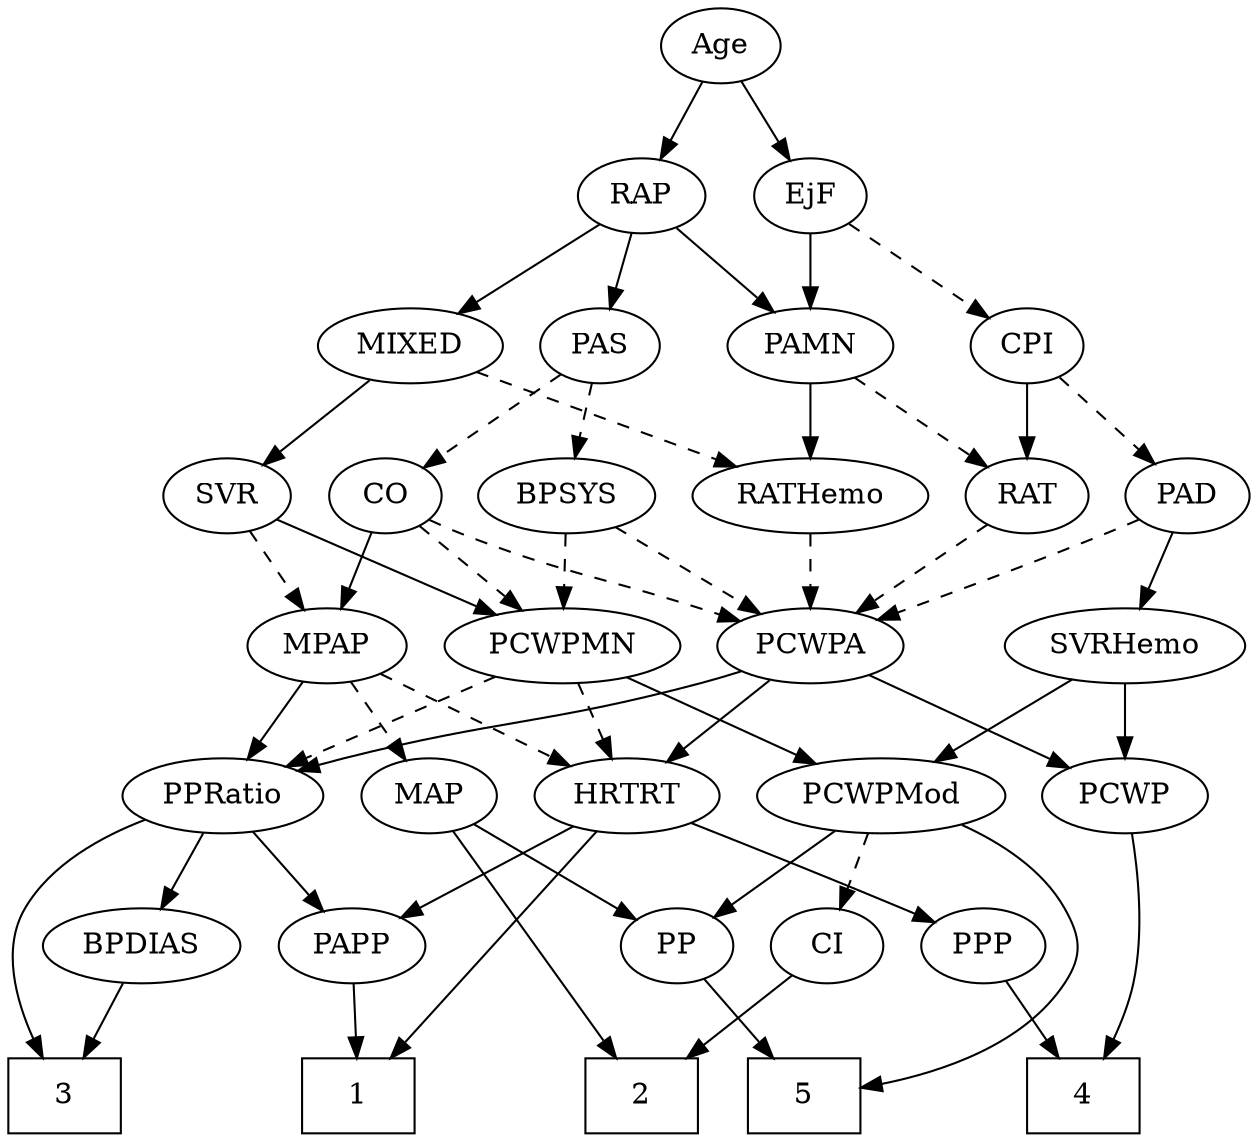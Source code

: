 strict digraph {
	graph [bb="0,0,579.84,540"];
	node [label="\N"];
	1	[height=0.5,
		pos="174.25,18",
		shape=box,
		width=0.75];
	2	[height=0.5,
		pos="285.25,18",
		shape=box,
		width=0.75];
	3	[height=0.5,
		pos="73.246,18",
		shape=box,
		width=0.75];
	4	[height=0.5,
		pos="515.25,18",
		shape=box,
		width=0.75];
	5	[height=0.5,
		pos="361.25,18",
		shape=box,
		width=0.75];
	Age	[height=0.5,
		pos="341.25,522",
		width=0.75];
	EjF	[height=0.5,
		pos="382.25,450",
		width=0.75];
	Age -> EjF	[pos="e,372.79,467.15 350.76,504.76 355.78,496.19 362.04,485.49 367.66,475.9",
		style=solid];
	RAP	[height=0.5,
		pos="305.25,450",
		width=0.77632];
	Age -> RAP	[pos="e,313.8,467.63 332.9,504.76 328.6,496.4 323.25,486.02 318.42,476.61",
		style=solid];
	PAMN	[height=0.5,
		pos="382.25,378",
		width=1.011];
	EjF -> PAMN	[pos="e,382.25,396.1 382.25,431.7 382.25,423.98 382.25,414.71 382.25,406.11",
		style=solid];
	CPI	[height=0.5,
		pos="477.25,378",
		width=0.75];
	EjF -> CPI	[pos="e,459.61,391.99 399.67,436.16 414.18,425.47 435.04,410.1 451.48,397.99",
		style=dashed];
	MIXED	[height=0.5,
		pos="204.25,378",
		width=1.1193];
	RAP -> MIXED	[pos="e,225.09,393.45 286.72,436.16 271.88,425.88 250.78,411.25 233.64,399.37",
		style=solid];
	PAS	[height=0.5,
		pos="289.25,378",
		width=0.75];
	RAP -> PAS	[pos="e,293.19,396.28 301.37,432.05 299.59,424.26 297.43,414.82 295.44,406.08",
		style=solid];
	RAP -> PAMN	[pos="e,365.62,394.11 320.83,434.83 331.5,425.13 345.86,412.08 358.01,401.03",
		style=solid];
	RATHemo	[height=0.5,
		pos="382.25,306",
		width=1.3721];
	MIXED -> RATHemo	[pos="e,349.79,319.76 233.64,365.44 262.76,353.99 307.63,336.34 340.45,323.44",
		style=dashed];
	SVR	[height=0.5,
		pos="121.25,306",
		width=0.77632];
	MIXED -> SVR	[pos="e,137.53,320.74 186.24,361.81 174.23,351.69 158.32,338.27 145.25,327.24",
		style=solid];
	MPAP	[height=0.5,
		pos="169.25,234",
		width=0.97491];
	MAP	[height=0.5,
		pos="216.25,162",
		width=0.84854];
	MPAP -> MAP	[pos="e,205.4,179.15 180.15,216.76 185.96,208.11 193.23,197.27 199.73,187.6",
		style=dashed];
	PPRatio	[height=0.5,
		pos="128.25,162",
		width=1.1013];
	MPAP -> PPRatio	[pos="e,137.89,179.47 159.53,216.41 154.63,208.04 148.58,197.71 143.11,188.37",
		style=solid];
	HRTRT	[height=0.5,
		pos="304.25,162",
		width=1.1013];
	MPAP -> HRTRT	[pos="e,278.83,176.18 193.07,220.65 214.32,209.63 245.69,193.36 269.7,180.91",
		style=dashed];
	BPSYS	[height=0.5,
		pos="277.25,306",
		width=1.0471];
	PCWPA	[height=0.5,
		pos="382.25,234",
		width=1.1555];
	BPSYS -> PCWPA	[pos="e,360.56,249.45 298.24,291 313.63,280.74 334.76,266.66 351.97,255.18",
		style=dashed];
	PCWPMN	[height=0.5,
		pos="272.25,234",
		width=1.3902];
	BPSYS -> PCWPMN	[pos="e,273.47,252.1 276.01,287.7 275.46,279.98 274.8,270.71 274.18,262.11",
		style=dashed];
	PAD	[height=0.5,
		pos="551.25,306",
		width=0.79437];
	PAD -> PCWPA	[pos="e,412.03,246.69 528.8,294.8 523.7,292.52 518.3,290.15 513.25,288 482.62,274.96 447.67,260.86 421.57,250.48",
		style=dashed];
	SVRHemo	[height=0.5,
		pos="521.25,234",
		width=1.3902];
	PAD -> SVRHemo	[pos="e,528.51,251.96 544.14,288.41 540.68,280.34 536.43,270.43 532.54,261.35",
		style=solid];
	CO	[height=0.5,
		pos="194.25,306",
		width=0.75];
	CO -> MPAP	[pos="e,175.3,251.96 188.32,288.41 185.47,280.42 181.98,270.64 178.76,261.64",
		style=solid];
	CO -> PCWPA	[pos="e,350.42,245.66 215.4,294.56 220.24,292.3 225.38,289.99 230.25,288 250.55,279.69 303.1,261.65 340.72,248.93",
		style=dashed];
	CO -> PCWPMN	[pos="e,254.41,251.01 209.66,291.17 220.22,281.69 234.48,268.9 246.72,257.91",
		style=dashed];
	PAS -> BPSYS	[pos="e,280.21,324.28 286.34,360.05 285.02,352.35 283.42,343.03 281.94,334.36",
		style=dashed];
	PAS -> CO	[pos="e,211.88,319.99 271.82,364.16 257.32,353.47 236.45,338.1 220.02,325.99",
		style=dashed];
	PAMN -> RATHemo	[pos="e,382.25,324.1 382.25,359.7 382.25,351.98 382.25,342.71 382.25,334.11",
		style=solid];
	RAT	[height=0.5,
		pos="477.25,306",
		width=0.75827];
	PAMN -> RAT	[pos="e,459.51,320.07 401.93,362.5 416.24,351.95 435.74,337.58 451.32,326.1",
		style=dashed];
	RATHemo -> PCWPA	[pos="e,382.25,252.1 382.25,287.7 382.25,279.98 382.25,270.71 382.25,262.11",
		style=dashed];
	CPI -> PAD	[pos="e,536.04,321.38 492.22,362.83 502.68,352.94 516.84,339.55 528.67,328.36",
		style=dashed];
	CPI -> RAT	[pos="e,477.25,324.1 477.25,359.7 477.25,351.98 477.25,342.71 477.25,334.11",
		style=solid];
	RAT -> PCWPA	[pos="e,402.34,249.8 459.38,291.83 445.68,281.74 426.51,267.62 410.71,255.98",
		style=dashed];
	SVR -> MPAP	[pos="e,158.06,251.31 132.14,289.12 138.07,280.47 145.54,269.58 152.22,259.83",
		style=dashed];
	SVR -> PCWPMN	[pos="e,242.73,248.68 143.2,294.82 166.79,283.89 204.75,266.29 233.41,253.01",
		style=solid];
	PCWPMod	[height=0.5,
		pos="414.25,162",
		width=1.4443];
	PCWPMod -> 5	[pos="e,388.53,20.181 451.93,149.33 471.54,141.12 493.77,127.97 505.25,108 513.22,94.128 514.4,85.123 505.25,72 481.35,37.744 432.72,25.568 \
398.6,21.276",
		style=solid];
	PP	[height=0.5,
		pos="325.25,90",
		width=0.75];
	PCWPMod -> PP	[pos="e,342.08,104.24 394.05,145.12 381.05,134.89 364.07,121.53 350.23,110.65",
		style=solid];
	CI	[height=0.5,
		pos="397.25,90",
		width=0.75];
	PCWPMod -> CI	[pos="e,401.44,108.28 410.13,144.05 408.24,136.26 405.95,126.82 403.82,118.08",
		style=dashed];
	PCWPA -> PPRatio	[pos="e,157.78,174.04 350.83,222.02 344.39,219.91 337.62,217.8 331.25,216 263.18,196.8 244.13,199.84 176.25,180 173.33,179.15 170.33,178.22 \
167.32,177.24",
		style=solid];
	PCWP	[height=0.5,
		pos="521.25,162",
		width=0.97491];
	PCWPA -> PCWP	[pos="e,497.08,175.17 408.39,219.83 430.89,208.51 463.47,192.1 487.85,179.82",
		style=solid];
	PCWPA -> HRTRT	[pos="e,321.51,178.49 364.94,217.46 354.43,208.04 340.85,195.85 329.2,185.4",
		style=solid];
	PCWPMN -> PCWPMod	[pos="e,385.41,177.21 300.64,219 322.36,208.3 352.53,193.43 376.31,181.7",
		style=solid];
	PCWPMN -> PPRatio	[pos="e,154.22,175.62 243.8,219.17 220.68,207.94 187.98,192.04 163.26,180.02",
		style=dashed];
	PCWPMN -> HRTRT	[pos="e,296.57,179.79 279.99,216.05 283.69,207.97 288.19,198.12 292.31,189.11",
		style=dashed];
	SVRHemo -> PCWPMod	[pos="e,437.53,178.23 498.29,217.98 483.02,207.99 462.76,194.74 445.96,183.75",
		style=solid];
	SVRHemo -> PCWP	[pos="e,521.25,180.1 521.25,215.7 521.25,207.98 521.25,198.71 521.25,190.11",
		style=solid];
	BPDIAS	[height=0.5,
		pos="42.246,90",
		width=1.1735];
	BPDIAS -> 3	[pos="e,65.596,36.275 49.75,72.055 53.277,64.091 57.564,54.411 61.506,45.51",
		style=solid];
	MAP -> 2	[pos="e,276.82,36.346 224.3,144.43 236.11,120.11 258.28,74.498 272.37,45.492",
		style=solid];
	MAP -> PP	[pos="e,306.47,103.06 236.24,148.16 253.54,137.05 278.71,120.89 297.87,108.58",
		style=solid];
	PP -> 5	[pos="e,352.44,36.124 333.6,72.765 337.79,64.611 342.97,54.529 347.72,45.307",
		style=solid];
	PPP	[height=0.5,
		pos="469.25,90",
		width=0.75];
	PPP -> 4	[pos="e,503.88,36.292 479.68,73.116 485.2,64.716 492.12,54.196 498.38,44.671",
		style=solid];
	PPRatio -> 3	[pos="e,79.934,36.268 121.72,144.15 112.3,119.84 94.805,74.66 83.608,45.753",
		style=solid];
	PPRatio -> BPDIAS	[pos="e,60.871,106.16 109.59,145.81 97.64,136.09 81.957,123.32 68.732,112.56",
		style=solid];
	PAPP	[height=0.5,
		pos="172.25,90",
		width=0.88464];
	PPRatio -> PAPP	[pos="e,161.89,107.47 138.67,144.41 143.99,135.95 150.56,125.49 156.48,116.08",
		style=solid];
	PCWP -> 4	[pos="e,524.79,36.072 528.41,144.24 535.14,126.32 543.46,97.106 538.25,72 536.37,62.965 532.87,53.579 529.16,45.261",
		style=solid];
	CI -> 2	[pos="e,312.33,35.927 378.25,77.125 362.62,67.36 340.04,53.247 321.04,41.374",
		style=solid];
	PAPP -> 1	[pos="e,173.76,36.104 172.74,71.697 172.96,63.983 173.23,54.712 173.47,46.112",
		style=solid];
	HRTRT -> 1	[pos="e,189.86,36.056 289.59,144.99 267.01,120.32 223.55,72.851 196.9,43.744",
		style=solid];
	HRTRT -> PPP	[pos="e,448.01,101.25 333.12,149.63 359.38,139.17 399.13,123.05 433.25,108 435.05,107.2 436.9,106.38 438.76,105.53",
		style=solid];
	HRTRT -> PAPP	[pos="e,194.76,102.94 279.42,147.83 258.02,136.49 227.01,120.04 203.84,107.76",
		style=solid];
}
